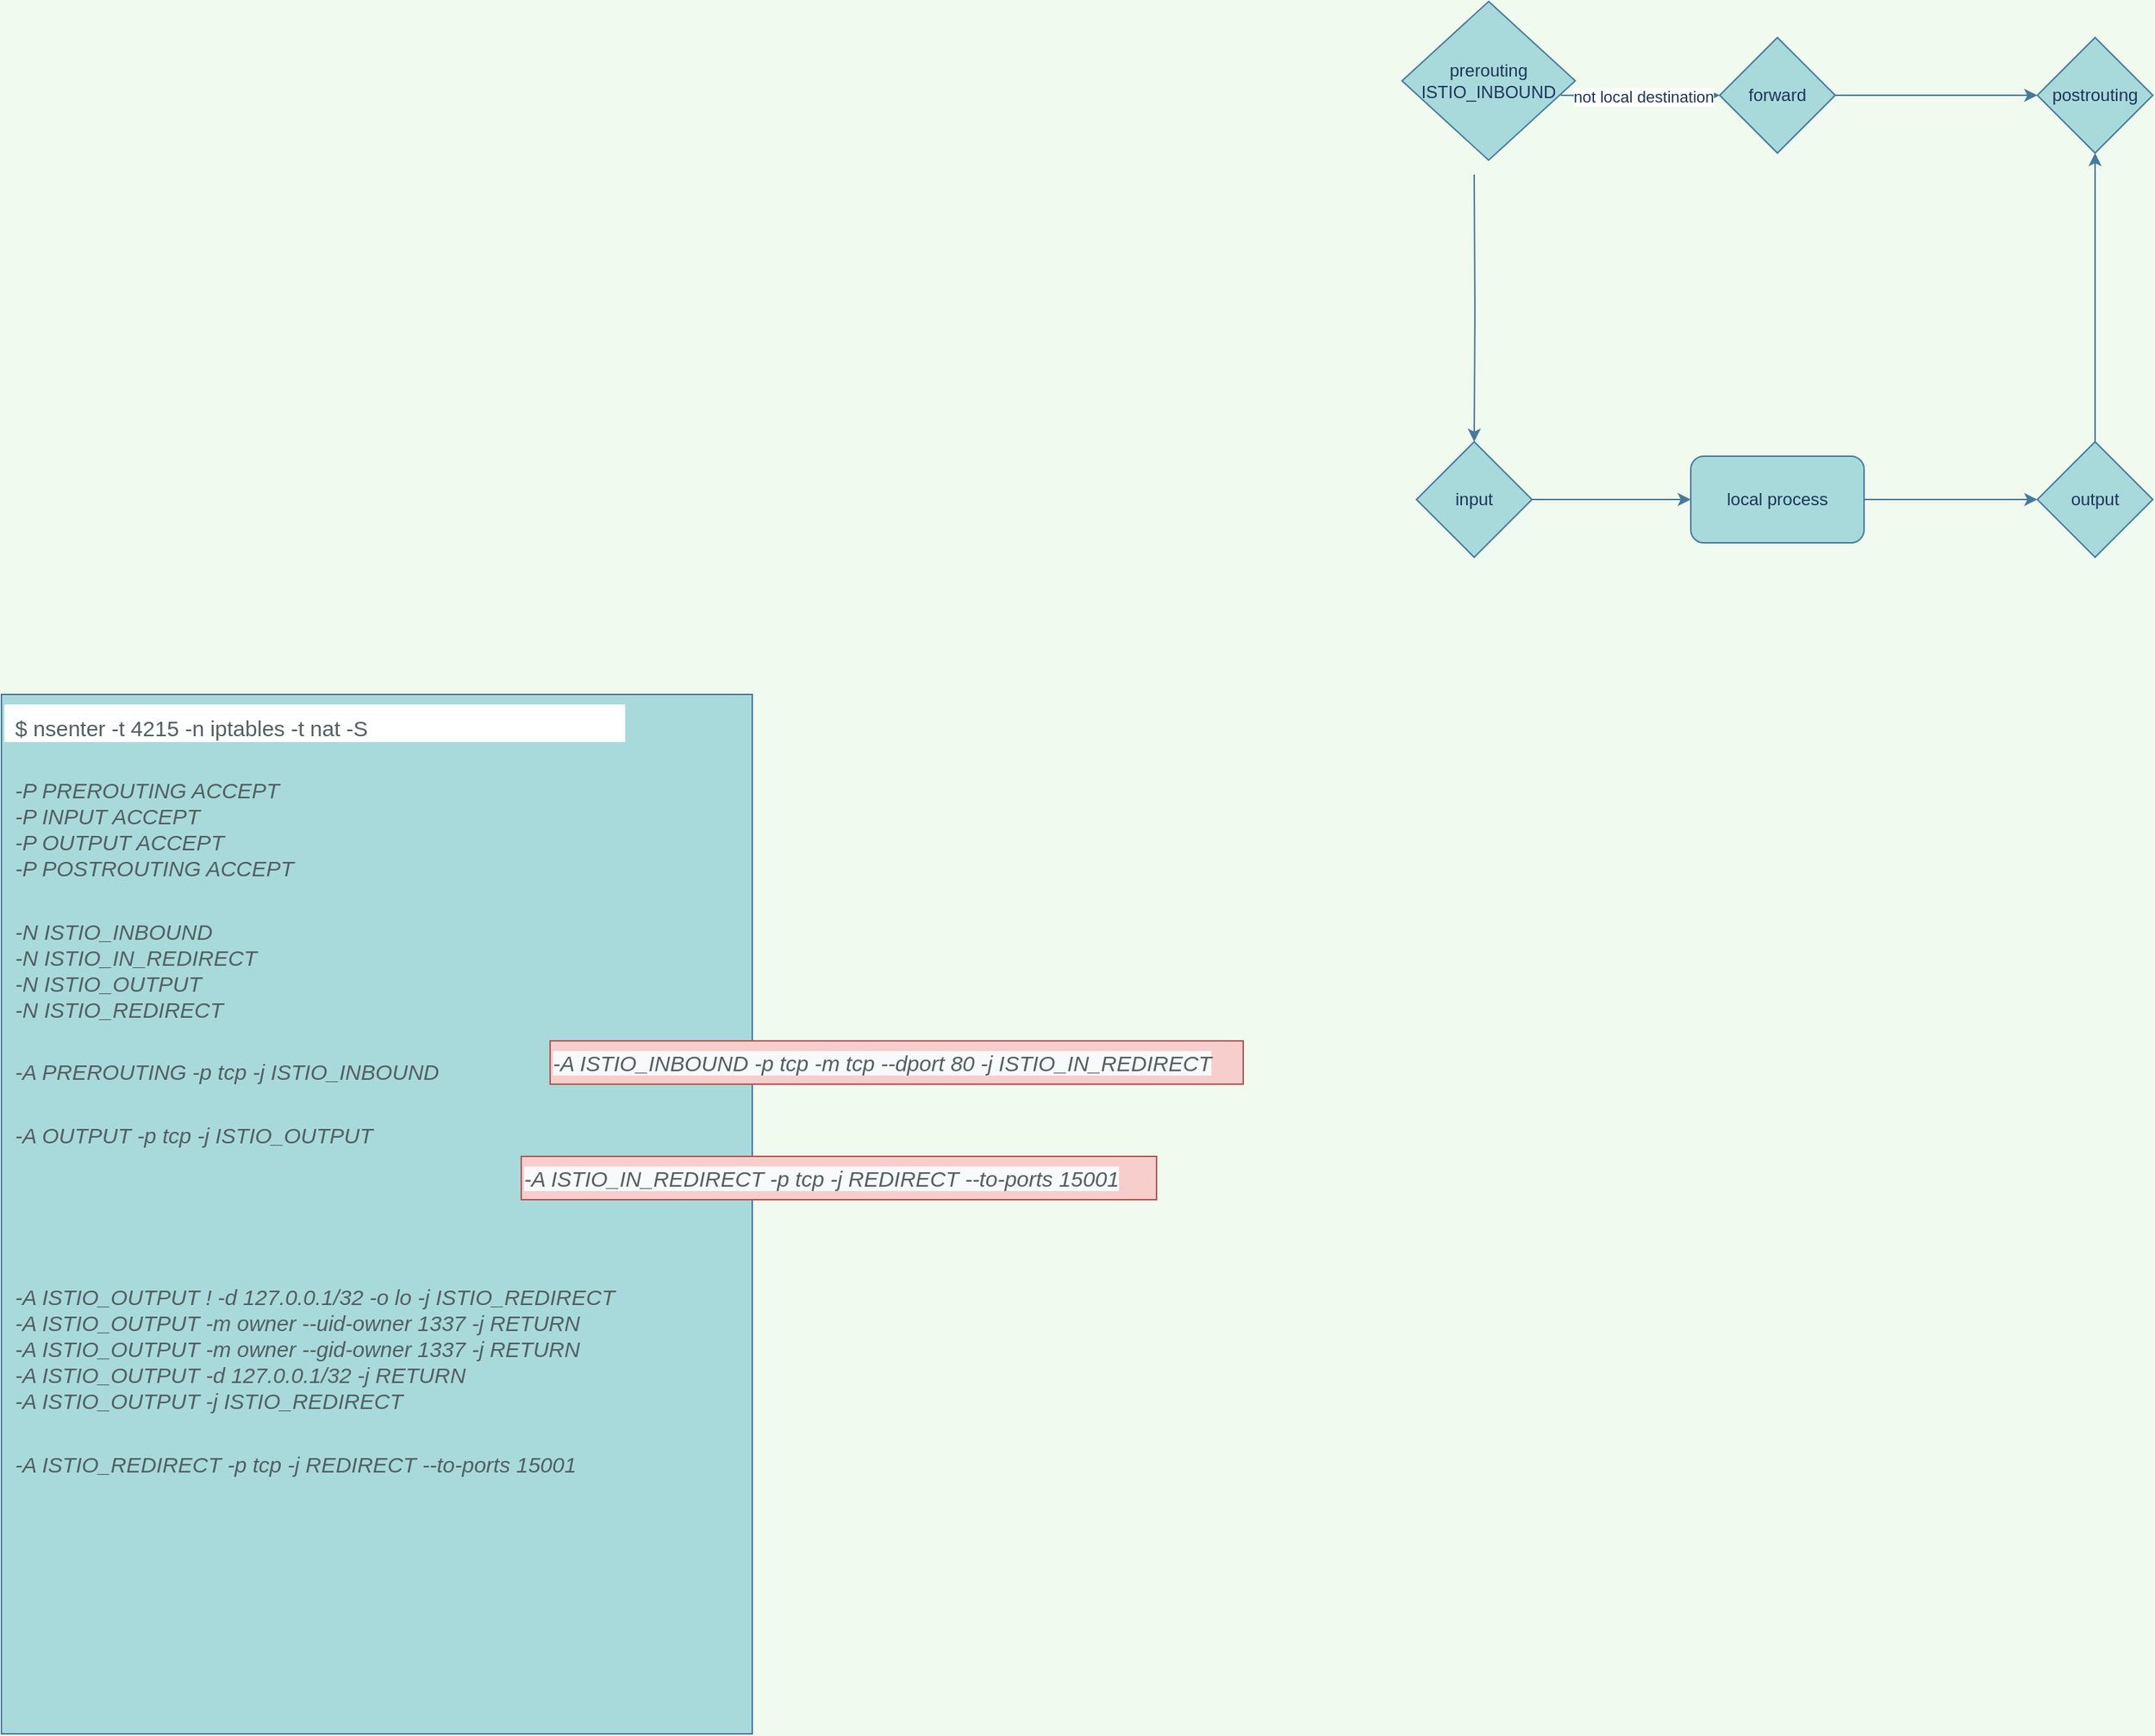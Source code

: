 <mxfile version="14.2.4" type="github">
  <diagram id="zq7h7F32NdjRwVXWEW0O" name="Page-1">
    <mxGraphModel dx="2400" dy="1936" grid="1" gridSize="10" guides="1" tooltips="1" connect="1" arrows="1" fold="1" page="1" pageScale="1" pageWidth="850" pageHeight="1100" background="#F1FAEE" math="0" shadow="0">
      <root>
        <mxCell id="0" />
        <mxCell id="1" parent="0" />
        <mxCell id="S3gwO5U7PfDeGXOOmlJb-1" value="&lt;div class=&quot;command&quot; style=&quot;box-sizing: border-box ; margin: 0px ; padding: 0.5em 0.5em 0px ; border: 0px ; font-style: normal ; font-weight: 400 ; font-stretch: inherit ; line-height: inherit ; vertical-align: baseline ; color: rgb(83 , 95 , 97) ; letter-spacing: normal ; text-align: left ; text-indent: 0px ; text-transform: none ; word-spacing: 0px ; background-color: rgb(255 , 255 , 255) ; font-size: 15px&quot;&gt;&lt;font style=&quot;font-size: 15px&quot;&gt;$ nsenter -t 4215 -n iptables -t nat -S&lt;br&gt;&lt;/font&gt;&lt;/div&gt;&lt;div class=&quot;output&quot; style=&quot;box-sizing: border-box ; margin: 0px ; padding: 0px 0.5em 0.5em ; border: 0px ; font-style: italic ; font-weight: 400 ; font-stretch: inherit ; line-height: inherit ; vertical-align: baseline ; color: rgb(83 , 95 , 97) ; float: left ; clear: left ; min-width: 100% ; letter-spacing: normal ; text-align: left ; text-indent: 0px ; text-transform: none ; word-spacing: 0px ; font-size: 15px&quot;&gt;&lt;font style=&quot;font-size: 15px&quot;&gt;&lt;br&gt;&lt;/font&gt;&lt;/div&gt;&lt;div class=&quot;output&quot; style=&quot;box-sizing: border-box ; margin: 0px ; padding: 0px 0.5em 0.5em ; border: 0px ; font-style: italic ; font-weight: 400 ; font-stretch: inherit ; line-height: inherit ; vertical-align: baseline ; color: rgb(83 , 95 , 97) ; float: left ; clear: left ; min-width: 100% ; letter-spacing: normal ; text-align: left ; text-indent: 0px ; text-transform: none ; word-spacing: 0px ; font-size: 15px&quot;&gt;&lt;font style=&quot;font-size: 15px&quot;&gt;-P PREROUTING ACCEPT&lt;br&gt;-P INPUT ACCEPT&lt;br&gt;-P OUTPUT ACCEPT&lt;br&gt;-P POSTROUTING ACCEPT&lt;br&gt;&lt;br&gt;&lt;/font&gt;&lt;/div&gt;&lt;div class=&quot;output&quot; style=&quot;box-sizing: border-box ; margin: 0px ; padding: 0px 0.5em 0.5em ; border: 0px ; font-style: italic ; font-weight: 400 ; font-stretch: inherit ; line-height: inherit ; vertical-align: baseline ; color: rgb(83 , 95 , 97) ; float: left ; clear: left ; min-width: 100% ; letter-spacing: normal ; text-align: left ; text-indent: 0px ; text-transform: none ; word-spacing: 0px ; font-size: 15px&quot;&gt;&lt;font style=&quot;font-size: 15px&quot;&gt;-N ISTIO_INBOUND&lt;br&gt;-N ISTIO_IN_REDIRECT&lt;br&gt;-N ISTIO_OUTPUT&lt;br&gt;-N ISTIO_REDIRECT&lt;br&gt;&lt;br&gt;&lt;/font&gt;&lt;/div&gt;&lt;div class=&quot;output&quot; style=&quot;box-sizing: border-box ; margin: 0px ; padding: 0px 0.5em 0.5em ; border: 0px ; font-style: italic ; font-weight: 400 ; font-stretch: inherit ; line-height: inherit ; vertical-align: baseline ; color: rgb(83 , 95 , 97) ; float: left ; clear: left ; min-width: 100% ; letter-spacing: normal ; text-align: left ; text-indent: 0px ; text-transform: none ; word-spacing: 0px ; font-size: 15px&quot;&gt;&lt;font style=&quot;font-size: 15px&quot;&gt;-A PREROUTING -p tcp -j ISTIO_INBOUND&amp;nbsp;&amp;nbsp;&lt;/font&gt;&lt;/div&gt;&lt;div class=&quot;output&quot; style=&quot;box-sizing: border-box ; margin: 0px ; padding: 0px 0.5em 0.5em ; border: 0px ; font-style: italic ; font-weight: 400 ; font-stretch: inherit ; line-height: inherit ; vertical-align: baseline ; color: rgb(83 , 95 , 97) ; float: left ; clear: left ; min-width: 100% ; letter-spacing: normal ; text-align: left ; text-indent: 0px ; text-transform: none ; word-spacing: 0px ; font-size: 15px&quot;&gt;&lt;font style=&quot;font-size: 15px&quot;&gt;&lt;br&gt;-A OUTPUT -p tcp -j ISTIO_OUTPUT&lt;/font&gt;&lt;/div&gt;&lt;div class=&quot;output&quot; style=&quot;box-sizing: border-box ; margin: 0px ; padding: 0px 0.5em 0.5em ; border: 0px ; font-style: italic ; font-weight: 400 ; font-stretch: inherit ; line-height: inherit ; vertical-align: baseline ; color: rgb(83 , 95 , 97) ; float: left ; clear: left ; min-width: 100% ; letter-spacing: normal ; text-align: left ; text-indent: 0px ; text-transform: none ; word-spacing: 0px ; font-size: 15px&quot;&gt;&lt;font style=&quot;font-size: 15px&quot;&gt;&lt;br&gt;&lt;br&gt;&lt;/font&gt;&lt;/div&gt;&lt;div class=&quot;output&quot; style=&quot;box-sizing: border-box ; margin: 0px ; padding: 0px 0.5em 0.5em ; border: 0px ; font-style: italic ; font-weight: 400 ; font-stretch: inherit ; line-height: inherit ; vertical-align: baseline ; color: rgb(83 , 95 , 97) ; float: left ; clear: left ; min-width: 100% ; letter-spacing: normal ; text-align: left ; text-indent: 0px ; text-transform: none ; word-spacing: 0px ; font-size: 15px&quot;&gt;&lt;font style=&quot;font-size: 15px&quot;&gt;&lt;br&gt;&lt;br&gt;&lt;/font&gt;&lt;/div&gt;&lt;div class=&quot;output&quot; style=&quot;box-sizing: border-box ; margin: 0px ; padding: 0px 0.5em 0.5em ; border: 0px ; font-style: italic ; font-weight: 400 ; font-stretch: inherit ; line-height: inherit ; vertical-align: baseline ; color: rgb(83 , 95 , 97) ; float: left ; clear: left ; min-width: 100% ; letter-spacing: normal ; text-align: left ; text-indent: 0px ; text-transform: none ; word-spacing: 0px ; font-size: 15px&quot;&gt;&lt;font style=&quot;font-size: 15px&quot;&gt;-A ISTIO_OUTPUT ! -d 127.0.0.1/32 -o lo -j ISTIO_REDIRECT&lt;br&gt;-A ISTIO_OUTPUT -m owner --uid-owner 1337 -j RETURN&lt;br&gt;-A ISTIO_OUTPUT -m owner --gid-owner 1337 -j RETURN&lt;br&gt;-A ISTIO_OUTPUT -d 127.0.0.1/32 -j RETURN&lt;br&gt;-A ISTIO_OUTPUT -j ISTIO_REDIRECT&lt;br&gt;&lt;br&gt;&lt;/font&gt;&lt;/div&gt;&lt;div class=&quot;output&quot; style=&quot;box-sizing: border-box ; margin: 0px ; padding: 0px 0.5em 0.5em ; border: 0px ; font-style: italic ; font-weight: 400 ; font-stretch: inherit ; line-height: inherit ; vertical-align: baseline ; color: rgb(83 , 95 , 97) ; float: left ; clear: left ; min-width: 100% ; letter-spacing: normal ; text-align: left ; text-indent: 0px ; text-transform: none ; word-spacing: 0px ; font-size: 15px&quot;&gt;&lt;font style=&quot;font-size: 15px&quot;&gt;-A ISTIO_REDIRECT -p tcp -j REDIRECT --to-ports 15001&lt;/font&gt;&lt;/div&gt;&lt;div class=&quot;output&quot; style=&quot;box-sizing: border-box ; margin: 0px ; padding: 0px 0.5em 0.5em ; border: 0px ; font-style: italic ; font-weight: 400 ; font-stretch: inherit ; line-height: inherit ; vertical-align: baseline ; color: rgb(83 , 95 , 97) ; float: left ; clear: left ; min-width: 100% ; letter-spacing: normal ; text-align: left ; text-indent: 0px ; text-transform: none ; word-spacing: 0px ; font-size: 15px&quot;&gt;&lt;font style=&quot;font-size: 15px&quot;&gt;&lt;br&gt;&lt;/font&gt;&lt;/div&gt;&lt;div class=&quot;output&quot; style=&quot;box-sizing: border-box ; margin: 0px ; padding: 0px 0.5em 0.5em ; border: 0px ; font-style: italic ; font-weight: 400 ; font-stretch: inherit ; line-height: inherit ; vertical-align: baseline ; color: rgb(83 , 95 , 97) ; float: left ; clear: left ; min-width: 100% ; letter-spacing: normal ; text-align: left ; text-indent: 0px ; text-transform: none ; word-spacing: 0px ; font-size: 15px&quot;&gt;&lt;font style=&quot;font-size: 15px&quot;&gt;&lt;br&gt;&lt;/font&gt;&lt;/div&gt;&lt;div class=&quot;output&quot; style=&quot;box-sizing: border-box ; margin: 0px ; padding: 0px 0.5em 0.5em ; border: 0px ; font-style: italic ; font-weight: 400 ; font-stretch: inherit ; line-height: inherit ; vertical-align: baseline ; color: rgb(83 , 95 , 97) ; float: left ; clear: left ; min-width: 100% ; letter-spacing: normal ; text-align: left ; text-indent: 0px ; text-transform: none ; word-spacing: 0px ; font-size: 15px&quot;&gt;&lt;font style=&quot;font-size: 15px&quot;&gt;&lt;br&gt;&lt;/font&gt;&lt;/div&gt;" style="text;whiteSpace=wrap;html=1;fillColor=#A8DADC;strokeColor=#457B9D;fontColor=#1D3557;" vertex="1" parent="1">
          <mxGeometry x="-280" y="-50" width="520" height="720" as="geometry" />
        </mxCell>
        <mxCell id="S3gwO5U7PfDeGXOOmlJb-12" style="edgeStyle=orthogonalEdgeStyle;curved=0;rounded=1;sketch=0;orthogonalLoop=1;jettySize=auto;html=1;strokeColor=#457B9D;fillColor=#A8DADC;fontColor=#1D3557;entryX=0;entryY=0.5;entryDx=0;entryDy=0;" edge="1" parent="1" source="S3gwO5U7PfDeGXOOmlJb-23" target="S3gwO5U7PfDeGXOOmlJb-19">
          <mxGeometry relative="1" as="geometry">
            <mxPoint x="1080" y="-315" as="targetPoint" />
          </mxGeometry>
        </mxCell>
        <mxCell id="S3gwO5U7PfDeGXOOmlJb-22" style="edgeStyle=orthogonalEdgeStyle;curved=0;rounded=1;sketch=0;orthogonalLoop=1;jettySize=auto;html=1;strokeColor=#457B9D;fillColor=#A8DADC;fontColor=#1D3557;" edge="1" parent="1" target="S3gwO5U7PfDeGXOOmlJb-20">
          <mxGeometry relative="1" as="geometry">
            <mxPoint x="740" y="-410" as="sourcePoint" />
          </mxGeometry>
        </mxCell>
        <mxCell id="S3gwO5U7PfDeGXOOmlJb-11" value="prerouting&lt;br&gt;ISTIO_INBOUND" style="rhombus;whiteSpace=wrap;html=1;rounded=0;sketch=0;strokeColor=#457B9D;fillColor=#A8DADC;fontColor=#1D3557;" vertex="1" parent="1">
          <mxGeometry x="690" y="-530" width="120" height="110" as="geometry" />
        </mxCell>
        <mxCell id="S3gwO5U7PfDeGXOOmlJb-16" style="edgeStyle=orthogonalEdgeStyle;curved=0;rounded=1;sketch=0;orthogonalLoop=1;jettySize=auto;html=1;entryX=0;entryY=0.5;entryDx=0;entryDy=0;strokeColor=#457B9D;fillColor=#A8DADC;fontColor=#1D3557;" edge="1" parent="1" source="S3gwO5U7PfDeGXOOmlJb-13" target="S3gwO5U7PfDeGXOOmlJb-15">
          <mxGeometry relative="1" as="geometry" />
        </mxCell>
        <mxCell id="S3gwO5U7PfDeGXOOmlJb-13" value="local process" style="rounded=1;whiteSpace=wrap;html=1;sketch=0;strokeColor=#457B9D;fillColor=#A8DADC;fontColor=#1D3557;" vertex="1" parent="1">
          <mxGeometry x="890" y="-215" width="120" height="60" as="geometry" />
        </mxCell>
        <mxCell id="S3gwO5U7PfDeGXOOmlJb-26" style="edgeStyle=orthogonalEdgeStyle;curved=0;rounded=1;sketch=0;orthogonalLoop=1;jettySize=auto;html=1;entryX=0.5;entryY=1;entryDx=0;entryDy=0;strokeColor=#457B9D;fillColor=#A8DADC;fontColor=#1D3557;" edge="1" parent="1" source="S3gwO5U7PfDeGXOOmlJb-15" target="S3gwO5U7PfDeGXOOmlJb-19">
          <mxGeometry relative="1" as="geometry" />
        </mxCell>
        <mxCell id="S3gwO5U7PfDeGXOOmlJb-15" value="output" style="rhombus;whiteSpace=wrap;html=1;rounded=0;sketch=0;strokeColor=#457B9D;fillColor=#A8DADC;fontColor=#1D3557;" vertex="1" parent="1">
          <mxGeometry x="1130" y="-225" width="80" height="80" as="geometry" />
        </mxCell>
        <mxCell id="S3gwO5U7PfDeGXOOmlJb-19" value="postrouting" style="rhombus;whiteSpace=wrap;html=1;rounded=0;sketch=0;strokeColor=#457B9D;fillColor=#A8DADC;fontColor=#1D3557;" vertex="1" parent="1">
          <mxGeometry x="1130" y="-505" width="80" height="80" as="geometry" />
        </mxCell>
        <mxCell id="S3gwO5U7PfDeGXOOmlJb-27" style="edgeStyle=orthogonalEdgeStyle;curved=0;rounded=1;sketch=0;orthogonalLoop=1;jettySize=auto;html=1;strokeColor=#457B9D;fillColor=#A8DADC;fontColor=#1D3557;" edge="1" parent="1" source="S3gwO5U7PfDeGXOOmlJb-20" target="S3gwO5U7PfDeGXOOmlJb-13">
          <mxGeometry relative="1" as="geometry" />
        </mxCell>
        <mxCell id="S3gwO5U7PfDeGXOOmlJb-20" value="input" style="rhombus;whiteSpace=wrap;html=1;rounded=0;sketch=0;strokeColor=#457B9D;fillColor=#A8DADC;fontColor=#1D3557;" vertex="1" parent="1">
          <mxGeometry x="700" y="-225" width="80" height="80" as="geometry" />
        </mxCell>
        <mxCell id="S3gwO5U7PfDeGXOOmlJb-23" value="forward" style="rhombus;whiteSpace=wrap;html=1;rounded=0;sketch=0;strokeColor=#457B9D;fillColor=#A8DADC;fontColor=#1D3557;" vertex="1" parent="1">
          <mxGeometry x="910" y="-505" width="80" height="80" as="geometry" />
        </mxCell>
        <mxCell id="S3gwO5U7PfDeGXOOmlJb-24" style="edgeStyle=orthogonalEdgeStyle;curved=0;rounded=1;sketch=0;orthogonalLoop=1;jettySize=auto;html=1;strokeColor=#457B9D;fillColor=#A8DADC;fontColor=#1D3557;entryX=0;entryY=0.5;entryDx=0;entryDy=0;" edge="1" parent="1" target="S3gwO5U7PfDeGXOOmlJb-23">
          <mxGeometry relative="1" as="geometry">
            <mxPoint x="1130" y="-465" as="targetPoint" />
            <mxPoint x="800" y="-465" as="sourcePoint" />
          </mxGeometry>
        </mxCell>
        <mxCell id="S3gwO5U7PfDeGXOOmlJb-25" value="not local destination" style="edgeLabel;html=1;align=center;verticalAlign=middle;resizable=0;points=[];fontColor=#1D3557;" vertex="1" connectable="0" parent="S3gwO5U7PfDeGXOOmlJb-24">
          <mxGeometry x="-0.383" y="-3" relative="1" as="geometry">
            <mxPoint x="23" y="-3" as="offset" />
          </mxGeometry>
        </mxCell>
        <mxCell id="S3gwO5U7PfDeGXOOmlJb-28" value="&lt;span style=&quot;color: rgb(83, 95, 97); font-family: helvetica; font-size: 15px; font-style: italic; font-weight: 400; letter-spacing: normal; text-align: left; text-indent: 0px; text-transform: none; word-spacing: 0px; background-color: rgb(248, 249, 250); display: inline; float: none;&quot;&gt;-A ISTIO_INBOUND -p tcp -m tcp --dport 80 -j ISTIO_IN_REDIRECT&lt;/span&gt;&lt;br style=&quot;color: rgb(83, 95, 97); font-family: helvetica; font-size: 15px; font-style: italic; font-weight: 400; letter-spacing: normal; text-align: left; text-indent: 0px; text-transform: none; word-spacing: 0px; background-color: rgb(248, 249, 250);&quot;&gt;" style="text;whiteSpace=wrap;html=1;fillColor=#f8cecc;strokeColor=#b85450;" vertex="1" parent="1">
          <mxGeometry x="100" y="190" width="480" height="30" as="geometry" />
        </mxCell>
        <mxCell id="S3gwO5U7PfDeGXOOmlJb-29" value="&lt;span style=&quot;color: rgb(83, 95, 97); font-family: helvetica; font-size: 15px; font-style: italic; font-weight: 400; letter-spacing: normal; text-align: left; text-indent: 0px; text-transform: none; word-spacing: 0px; background-color: rgb(248, 249, 250); display: inline; float: none;&quot;&gt;-A ISTIO_IN_REDIRECT -p tcp -j REDIRECT --to-ports 15001&lt;/span&gt;" style="text;whiteSpace=wrap;html=1;fillColor=#f8cecc;strokeColor=#b85450;" vertex="1" parent="1">
          <mxGeometry x="80" y="270" width="440" height="30" as="geometry" />
        </mxCell>
      </root>
    </mxGraphModel>
  </diagram>
</mxfile>
